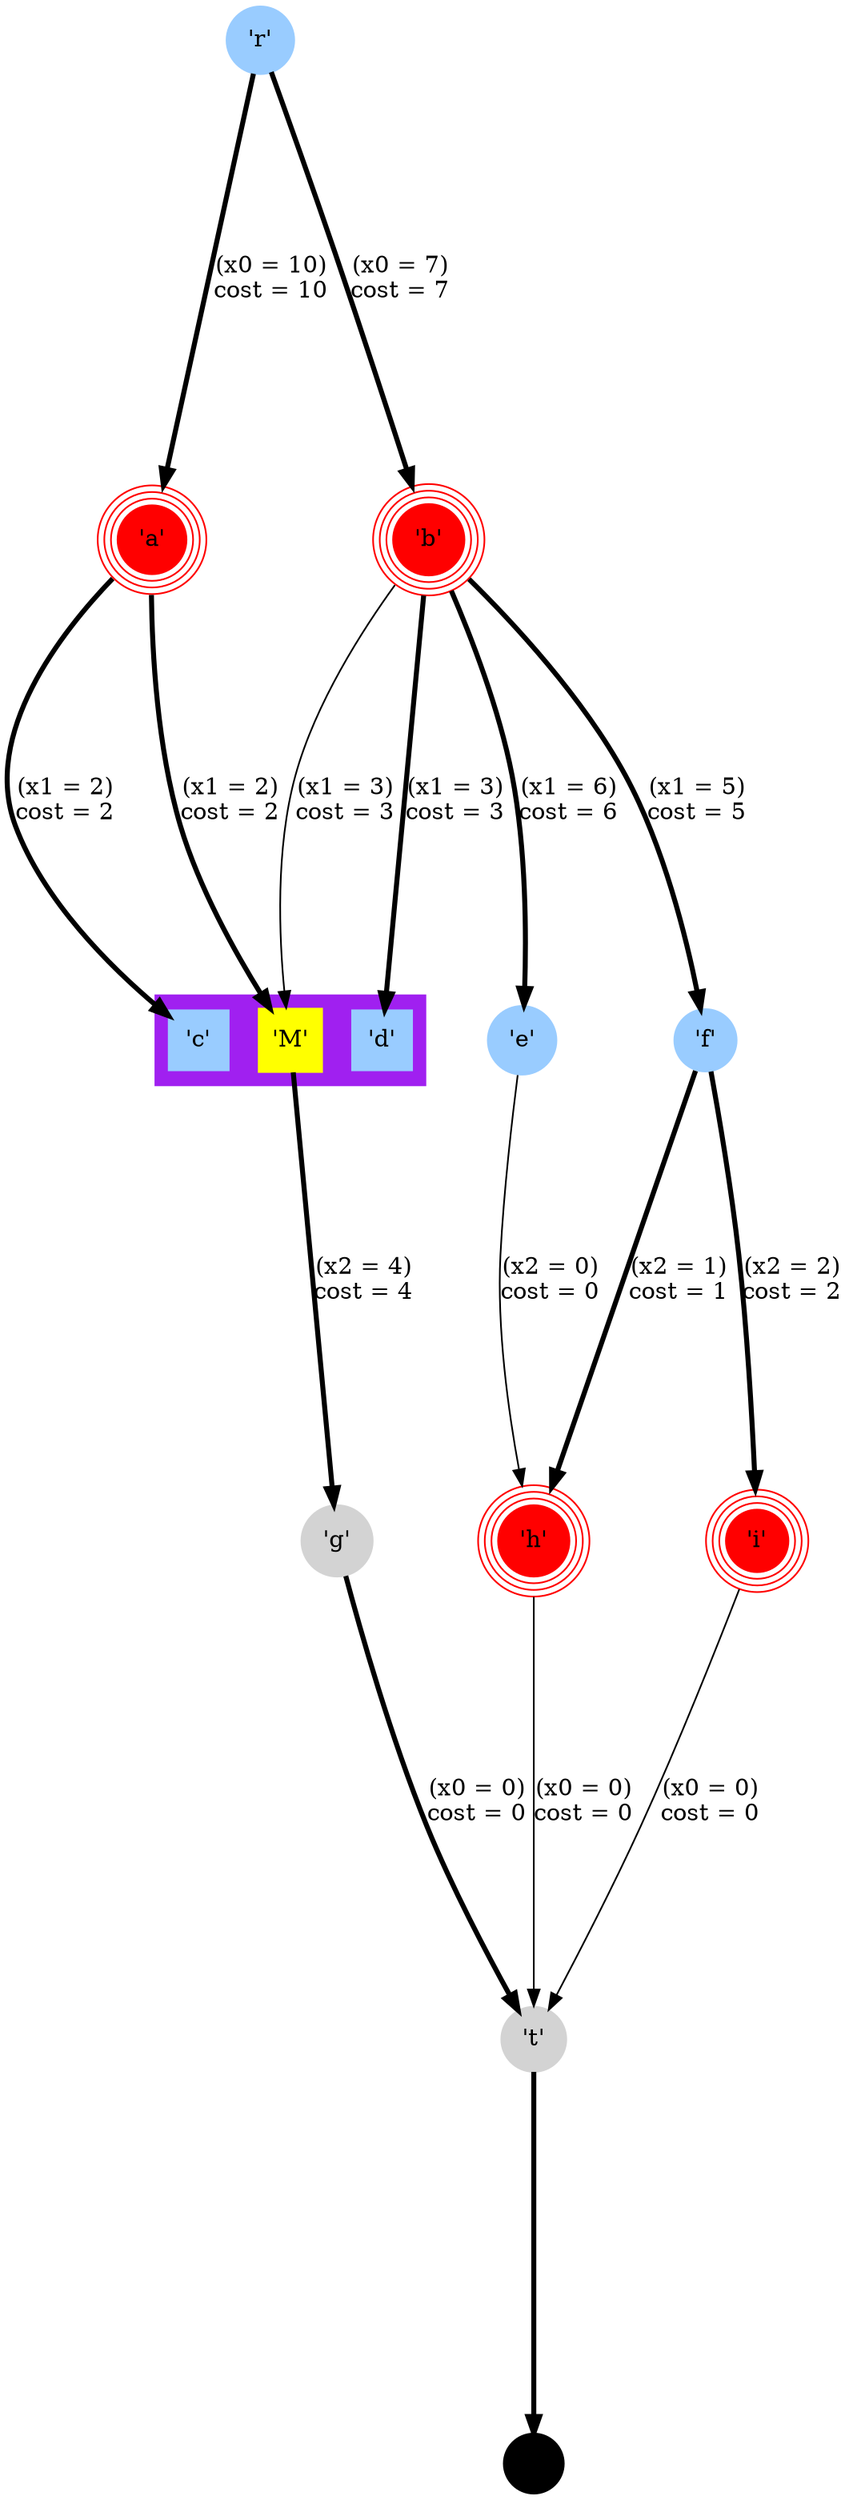 digraph {
        ranksep = 3;

        0 [shape=circle,style=filled,color="#99ccff",peripheries=1,group="root",label="'r'"];
        1 [shape=circle,style=filled,color=red,peripheries=4,group="0",label="'a'"];
        0 -> 1 [penwidth=3,label="(x0 = 10)\ncost = 10"];
        2 [shape=circle,style=filled,color=red,peripheries=4,group="0",label="'b'"];
        0 -> 2 [penwidth=3,label="(x0 = 7)\ncost = 7"];
        3 [shape=square,style=filled,color="#99ccff",peripheries=1,group="1",label="'c'"];
        1 -> 3 [penwidth=3,label="(x1 = 2)\ncost = 2"];
        4 [shape=square,style=filled,color="#99ccff",peripheries=1,group="1",label="'d'"];
        2 -> 4 [penwidth=3,label="(x1 = 3)\ncost = 3"];
        5 [shape=circle,style=filled,color="#99ccff",peripheries=1,group="1",label="'e'"];
        2 -> 5 [penwidth=3,label="(x1 = 6)\ncost = 6"];
        6 [shape=circle,style=filled,color="#99ccff",peripheries=1,group="1",label="'f'"];
        2 -> 6 [penwidth=3,label="(x1 = 5)\ncost = 5"];
        7 [shape=square,style=filled,color=yellow,peripheries=1,group="1",label="'M'"];
        2 -> 7 [penwidth=1,label="(x1 = 3)\ncost = 3"];
        1 -> 7 [penwidth=3,label="(x1 = 2)\ncost = 2"];
        8 [shape=circle,style=filled,color=red,peripheries=4,group="2",label="'h'"];
        6 -> 8 [penwidth=3,label="(x2 = 1)\ncost = 1"];
        5 -> 8 [penwidth=1,label="(x2 = 0)\ncost = 0"];
        9 [shape=circle,style=filled,color=red,peripheries=4,group="2",label="'i'"];
        6 -> 9 [penwidth=3,label="(x2 = 2)\ncost = 2"];
        10 [shape=circle,style=filled,color=lightgray,peripheries=1,group="2",label="'g'"];
        7 -> 10 [penwidth=3,label="(x2 = 4)\ncost = 4"];
        11 [shape=circle,style=filled,color=lightgray,peripheries=1,group="0",label="'t'"];
        9 -> 11 [penwidth=1,label="(x0 = 0)\ncost = 0"];
        10 -> 11 [penwidth=3,label="(x0 = 0)\ncost = 0"];
        8 -> 11 [penwidth=1,label="(x0 = 0)\ncost = 0"];
        subgraph cluster_2 {
                style=filled;
                color=purple;
                3;4;7
        };
        terminal [shape="circle", label="", style="filled", color="black", group="terminal"];
        11 -> terminal [penwidth=3];
}
